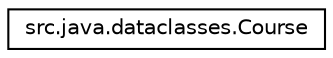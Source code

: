 digraph "Graphical Class Hierarchy"
{
 // LATEX_PDF_SIZE
  edge [fontname="Helvetica",fontsize="10",labelfontname="Helvetica",labelfontsize="10"];
  node [fontname="Helvetica",fontsize="10",shape=record];
  rankdir="LR";
  Node0 [label="src.java.dataclasses.Course",height=0.2,width=0.4,color="black", fillcolor="white", style="filled",URL="$classsrc_1_1java_1_1dataclasses_1_1_course.html",tooltip=" "];
}
